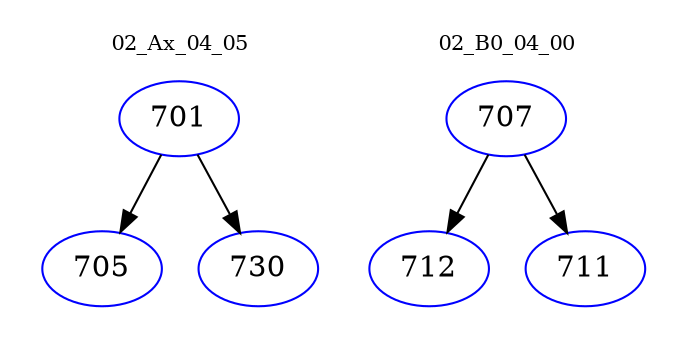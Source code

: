digraph{
subgraph cluster_0 {
color = white
label = "02_Ax_04_05";
fontsize=10;
T0_701 [label="701", color="blue"]
T0_701 -> T0_705 [color="black"]
T0_705 [label="705", color="blue"]
T0_701 -> T0_730 [color="black"]
T0_730 [label="730", color="blue"]
}
subgraph cluster_1 {
color = white
label = "02_B0_04_00";
fontsize=10;
T1_707 [label="707", color="blue"]
T1_707 -> T1_712 [color="black"]
T1_712 [label="712", color="blue"]
T1_707 -> T1_711 [color="black"]
T1_711 [label="711", color="blue"]
}
}
